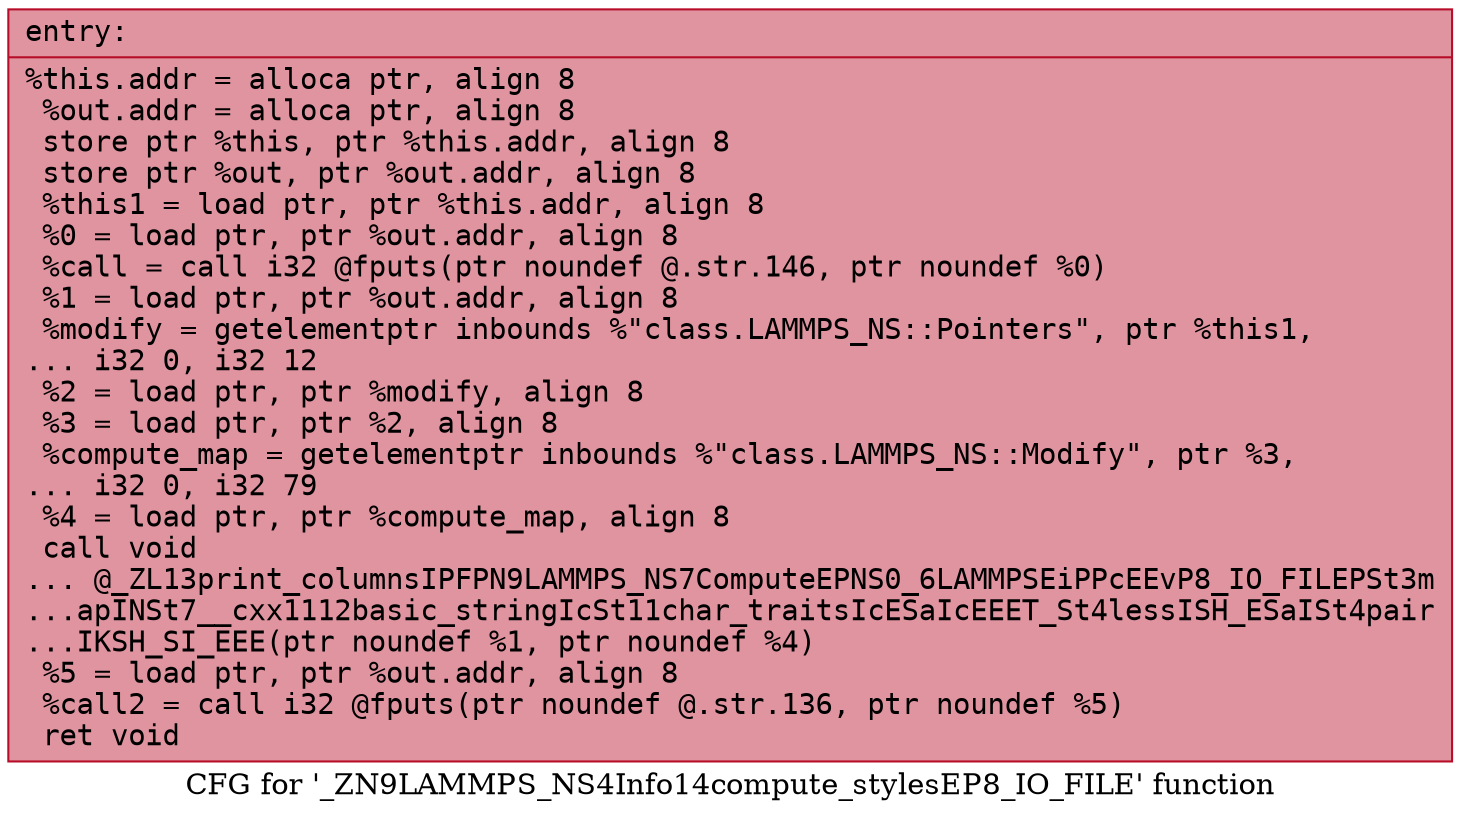 digraph "CFG for '_ZN9LAMMPS_NS4Info14compute_stylesEP8_IO_FILE' function" {
	label="CFG for '_ZN9LAMMPS_NS4Info14compute_stylesEP8_IO_FILE' function";

	Node0x5628466aee50 [shape=record,color="#b70d28ff", style=filled, fillcolor="#b70d2870" fontname="Courier",label="{entry:\l|  %this.addr = alloca ptr, align 8\l  %out.addr = alloca ptr, align 8\l  store ptr %this, ptr %this.addr, align 8\l  store ptr %out, ptr %out.addr, align 8\l  %this1 = load ptr, ptr %this.addr, align 8\l  %0 = load ptr, ptr %out.addr, align 8\l  %call = call i32 @fputs(ptr noundef @.str.146, ptr noundef %0)\l  %1 = load ptr, ptr %out.addr, align 8\l  %modify = getelementptr inbounds %\"class.LAMMPS_NS::Pointers\", ptr %this1,\l... i32 0, i32 12\l  %2 = load ptr, ptr %modify, align 8\l  %3 = load ptr, ptr %2, align 8\l  %compute_map = getelementptr inbounds %\"class.LAMMPS_NS::Modify\", ptr %3,\l... i32 0, i32 79\l  %4 = load ptr, ptr %compute_map, align 8\l  call void\l... @_ZL13print_columnsIPFPN9LAMMPS_NS7ComputeEPNS0_6LAMMPSEiPPcEEvP8_IO_FILEPSt3m\l...apINSt7__cxx1112basic_stringIcSt11char_traitsIcESaIcEEET_St4lessISH_ESaISt4pair\l...IKSH_SI_EEE(ptr noundef %1, ptr noundef %4)\l  %5 = load ptr, ptr %out.addr, align 8\l  %call2 = call i32 @fputs(ptr noundef @.str.136, ptr noundef %5)\l  ret void\l}"];
}
